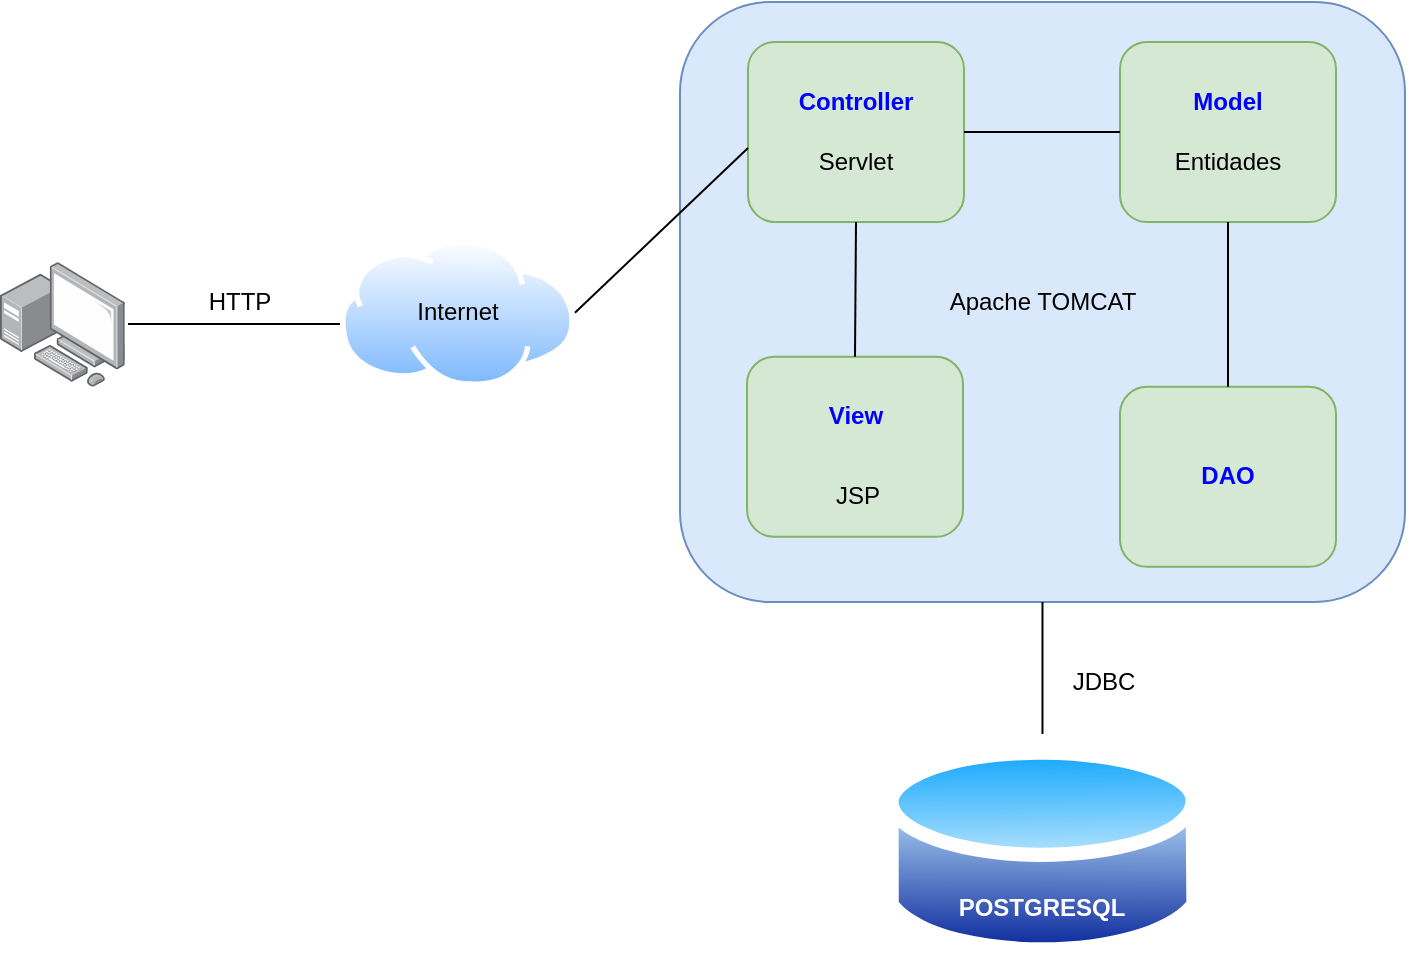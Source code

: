 <mxfile version="13.9.0" type="device"><diagram id="I6A6MnG2ZKaYzj2rx_V1" name="Page-1"><mxGraphModel dx="1422" dy="762" grid="1" gridSize="10" guides="1" tooltips="1" connect="1" arrows="1" fold="1" page="1" pageScale="1" pageWidth="827" pageHeight="1169" math="0" shadow="0"><root><mxCell id="0"/><mxCell id="1" parent="0"/><mxCell id="TNhF_4xirbCeRejTbOn--3" value="" style="points=[];aspect=fixed;html=1;align=center;shadow=0;dashed=0;image;image=img/lib/allied_telesis/computer_and_terminals/Personal_Computer_with_Server.svg;" vertex="1" parent="1"><mxGeometry x="40" y="290" width="62.4" height="62.4" as="geometry"/></mxCell><mxCell id="TNhF_4xirbCeRejTbOn--4" value="" style="aspect=fixed;perimeter=ellipsePerimeter;html=1;align=center;shadow=0;dashed=0;spacingTop=3;image;image=img/lib/active_directory/internet_cloud.svg;" vertex="1" parent="1"><mxGeometry x="210" y="278.4" width="117.46" height="74" as="geometry"/></mxCell><mxCell id="TNhF_4xirbCeRejTbOn--5" value="Internet" style="text;html=1;strokeColor=none;fillColor=none;align=center;verticalAlign=middle;whiteSpace=wrap;rounded=0;" vertex="1" parent="1"><mxGeometry x="248.73" y="304.8" width="40" height="20" as="geometry"/></mxCell><mxCell id="TNhF_4xirbCeRejTbOn--7" value="" style="endArrow=none;html=1;" edge="1" parent="1"><mxGeometry width="50" height="50" relative="1" as="geometry"><mxPoint x="104" y="321" as="sourcePoint"/><mxPoint x="210" y="321" as="targetPoint"/></mxGeometry></mxCell><mxCell id="TNhF_4xirbCeRejTbOn--9" value="HTTP" style="text;html=1;strokeColor=none;fillColor=none;align=center;verticalAlign=middle;whiteSpace=wrap;rounded=0;" vertex="1" parent="1"><mxGeometry x="140" y="300" width="40" height="20" as="geometry"/></mxCell><mxCell id="TNhF_4xirbCeRejTbOn--10" value="" style="rounded=1;whiteSpace=wrap;html=1;fillColor=#dae8fc;strokeColor=#6c8ebf;" vertex="1" parent="1"><mxGeometry x="380" y="160" width="362.5" height="300" as="geometry"/></mxCell><mxCell id="TNhF_4xirbCeRejTbOn--11" value="" style="rounded=1;whiteSpace=wrap;html=1;fillColor=#d5e8d4;strokeColor=#82b366;" vertex="1" parent="1"><mxGeometry x="600" y="180" width="108" height="90" as="geometry"/></mxCell><mxCell id="TNhF_4xirbCeRejTbOn--12" value="&lt;h4&gt;&lt;font color=&quot;#0000ff&quot;&gt;Model&lt;/font&gt;&lt;/h4&gt;" style="text;html=1;strokeColor=none;fillColor=none;align=center;verticalAlign=middle;whiteSpace=wrap;rounded=0;" vertex="1" parent="1"><mxGeometry x="634" y="200" width="40" height="20" as="geometry"/></mxCell><mxCell id="TNhF_4xirbCeRejTbOn--13" value="Entidades" style="text;html=1;strokeColor=none;fillColor=none;align=center;verticalAlign=middle;whiteSpace=wrap;rounded=0;" vertex="1" parent="1"><mxGeometry x="634" y="230" width="40" height="20" as="geometry"/></mxCell><mxCell id="TNhF_4xirbCeRejTbOn--14" value="" style="rounded=1;whiteSpace=wrap;html=1;fillColor=#d5e8d4;strokeColor=#82b366;" vertex="1" parent="1"><mxGeometry x="413.5" y="337.4" width="108" height="90" as="geometry"/></mxCell><mxCell id="TNhF_4xirbCeRejTbOn--15" value="&lt;h4&gt;&lt;font color=&quot;#0000ff&quot;&gt;View&lt;/font&gt;&lt;/h4&gt;" style="text;html=1;strokeColor=none;fillColor=none;align=center;verticalAlign=middle;whiteSpace=wrap;rounded=0;" vertex="1" parent="1"><mxGeometry x="447.5" y="357.4" width="40" height="20" as="geometry"/></mxCell><mxCell id="TNhF_4xirbCeRejTbOn--16" value="JSP" style="text;html=1;strokeColor=none;fillColor=none;align=center;verticalAlign=middle;whiteSpace=wrap;rounded=0;" vertex="1" parent="1"><mxGeometry x="429.98" y="397.4" width="78" height="20" as="geometry"/></mxCell><mxCell id="TNhF_4xirbCeRejTbOn--17" value="" style="rounded=1;whiteSpace=wrap;html=1;fillColor=#d5e8d4;strokeColor=#82b366;" vertex="1" parent="1"><mxGeometry x="600" y="352.4" width="108" height="90" as="geometry"/></mxCell><mxCell id="TNhF_4xirbCeRejTbOn--18" value="&lt;h4&gt;&lt;font color=&quot;#0000ff&quot;&gt;DAO&lt;/font&gt;&lt;/h4&gt;" style="text;html=1;strokeColor=none;fillColor=none;align=center;verticalAlign=middle;whiteSpace=wrap;rounded=0;" vertex="1" parent="1"><mxGeometry x="634" y="387.4" width="40" height="20" as="geometry"/></mxCell><mxCell id="TNhF_4xirbCeRejTbOn--20" value="" style="rounded=1;whiteSpace=wrap;html=1;fillColor=#d5e8d4;strokeColor=#82b366;" vertex="1" parent="1"><mxGeometry x="414" y="180.0" width="108" height="90" as="geometry"/></mxCell><mxCell id="TNhF_4xirbCeRejTbOn--21" value="&lt;h4&gt;&lt;font color=&quot;#0000ff&quot;&gt;Controller&lt;/font&gt;&lt;/h4&gt;" style="text;html=1;strokeColor=none;fillColor=none;align=center;verticalAlign=middle;whiteSpace=wrap;rounded=0;" vertex="1" parent="1"><mxGeometry x="448" y="200.0" width="40" height="20" as="geometry"/></mxCell><mxCell id="TNhF_4xirbCeRejTbOn--22" value="Servlet" style="text;html=1;strokeColor=none;fillColor=none;align=center;verticalAlign=middle;whiteSpace=wrap;rounded=0;" vertex="1" parent="1"><mxGeometry x="448" y="230.0" width="40" height="20" as="geometry"/></mxCell><mxCell id="TNhF_4xirbCeRejTbOn--23" value="Apache TOMCAT" style="text;html=1;strokeColor=none;fillColor=none;align=center;verticalAlign=middle;whiteSpace=wrap;rounded=0;" vertex="1" parent="1"><mxGeometry x="510.63" y="300" width="101.25" height="20" as="geometry"/></mxCell><mxCell id="TNhF_4xirbCeRejTbOn--24" value="" style="aspect=fixed;perimeter=ellipsePerimeter;html=1;align=center;shadow=0;dashed=0;spacingTop=3;image;image=img/lib/active_directory/database.svg;" vertex="1" parent="1"><mxGeometry x="482.19" y="526" width="158.11" height="117" as="geometry"/></mxCell><mxCell id="TNhF_4xirbCeRejTbOn--25" value="&lt;font color=&quot;#ffffff&quot;&gt;&lt;b&gt;POSTGRESQL&lt;br&gt;&lt;br&gt;&lt;/b&gt;&lt;/font&gt;" style="text;html=1;strokeColor=none;fillColor=none;align=center;verticalAlign=middle;whiteSpace=wrap;rounded=0;" vertex="1" parent="1"><mxGeometry x="541.26" y="610" width="40" height="20" as="geometry"/></mxCell><mxCell id="TNhF_4xirbCeRejTbOn--26" value="" style="endArrow=none;html=1;exitX=1;exitY=0.5;exitDx=0;exitDy=0;entryX=0;entryY=0.589;entryDx=0;entryDy=0;entryPerimeter=0;" edge="1" parent="1" source="TNhF_4xirbCeRejTbOn--4" target="TNhF_4xirbCeRejTbOn--20"><mxGeometry width="50" height="50" relative="1" as="geometry"><mxPoint x="390" y="200" as="sourcePoint"/><mxPoint x="440" y="150" as="targetPoint"/></mxGeometry></mxCell><mxCell id="TNhF_4xirbCeRejTbOn--27" value="" style="endArrow=none;html=1;exitX=1;exitY=0.5;exitDx=0;exitDy=0;" edge="1" parent="1" source="TNhF_4xirbCeRejTbOn--20" target="TNhF_4xirbCeRejTbOn--11"><mxGeometry width="50" height="50" relative="1" as="geometry"><mxPoint x="390" y="200" as="sourcePoint"/><mxPoint x="440" y="150" as="targetPoint"/></mxGeometry></mxCell><mxCell id="TNhF_4xirbCeRejTbOn--28" value="" style="endArrow=none;html=1;exitX=0.5;exitY=1;exitDx=0;exitDy=0;entryX=0.5;entryY=0;entryDx=0;entryDy=0;" edge="1" parent="1" source="TNhF_4xirbCeRejTbOn--20" target="TNhF_4xirbCeRejTbOn--14"><mxGeometry width="50" height="50" relative="1" as="geometry"><mxPoint x="390" y="200" as="sourcePoint"/><mxPoint x="440" y="150" as="targetPoint"/></mxGeometry></mxCell><mxCell id="TNhF_4xirbCeRejTbOn--29" value="" style="endArrow=none;html=1;entryX=0.5;entryY=1;entryDx=0;entryDy=0;exitX=0.5;exitY=0;exitDx=0;exitDy=0;" edge="1" parent="1" source="TNhF_4xirbCeRejTbOn--17" target="TNhF_4xirbCeRejTbOn--11"><mxGeometry width="50" height="50" relative="1" as="geometry"><mxPoint x="390" y="200" as="sourcePoint"/><mxPoint x="440" y="150" as="targetPoint"/></mxGeometry></mxCell><mxCell id="TNhF_4xirbCeRejTbOn--30" value="" style="endArrow=none;html=1;exitX=0.5;exitY=0;exitDx=0;exitDy=0;" edge="1" parent="1" source="TNhF_4xirbCeRejTbOn--24" target="TNhF_4xirbCeRejTbOn--10"><mxGeometry width="50" height="50" relative="1" as="geometry"><mxPoint x="390" y="560" as="sourcePoint"/><mxPoint x="440" y="510" as="targetPoint"/></mxGeometry></mxCell><mxCell id="TNhF_4xirbCeRejTbOn--31" value="JDBC" style="text;html=1;strokeColor=none;fillColor=none;align=center;verticalAlign=middle;whiteSpace=wrap;rounded=0;" vertex="1" parent="1"><mxGeometry x="571.88" y="490" width="40" height="20" as="geometry"/></mxCell></root></mxGraphModel></diagram></mxfile>
